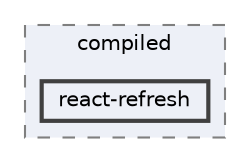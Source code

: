 digraph "C:/Users/arisc/OneDrive/Documents/GitHub/FINAL/EcoEats-Project/node_modules/next/dist/compiled/react-refresh"
{
 // LATEX_PDF_SIZE
  bgcolor="transparent";
  edge [fontname=Helvetica,fontsize=10,labelfontname=Helvetica,labelfontsize=10];
  node [fontname=Helvetica,fontsize=10,shape=box,height=0.2,width=0.4];
  compound=true
  subgraph clusterdir_0833332c427d9a36307412273bc77fe2 {
    graph [ bgcolor="#edf0f7", pencolor="grey50", label="compiled", fontname=Helvetica,fontsize=10 style="filled,dashed", URL="dir_0833332c427d9a36307412273bc77fe2.html",tooltip=""]
  dir_944db6ca1e11d401ce14f62de03bbb19 [label="react-refresh", fillcolor="#edf0f7", color="grey25", style="filled,bold", URL="dir_944db6ca1e11d401ce14f62de03bbb19.html",tooltip=""];
  }
}
